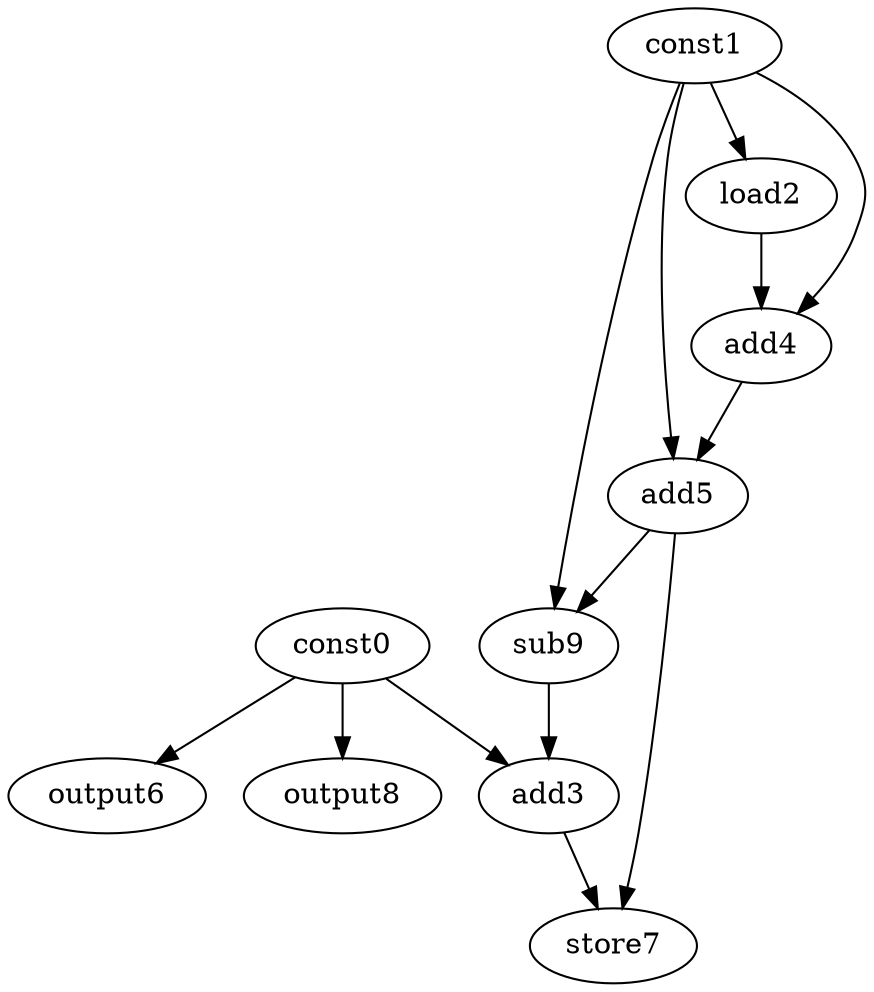 digraph G { 
const0[opcode=const]; 
const1[opcode=const]; 
load2[opcode=load]; 
add3[opcode=add]; 
add4[opcode=add]; 
add5[opcode=add]; 
output6[opcode=output]; 
store7[opcode=store]; 
output8[opcode=output]; 
sub9[opcode=sub]; 
const1->load2[operand=0];
const0->output6[operand=0];
const0->output8[operand=0];
const1->add4[operand=0];
load2->add4[operand=1];
const1->add5[operand=0];
add4->add5[operand=1];
const1->sub9[operand=0];
add5->sub9[operand=1];
const0->add3[operand=0];
sub9->add3[operand=1];
add3->store7[operand=0];
add5->store7[operand=1];
}
